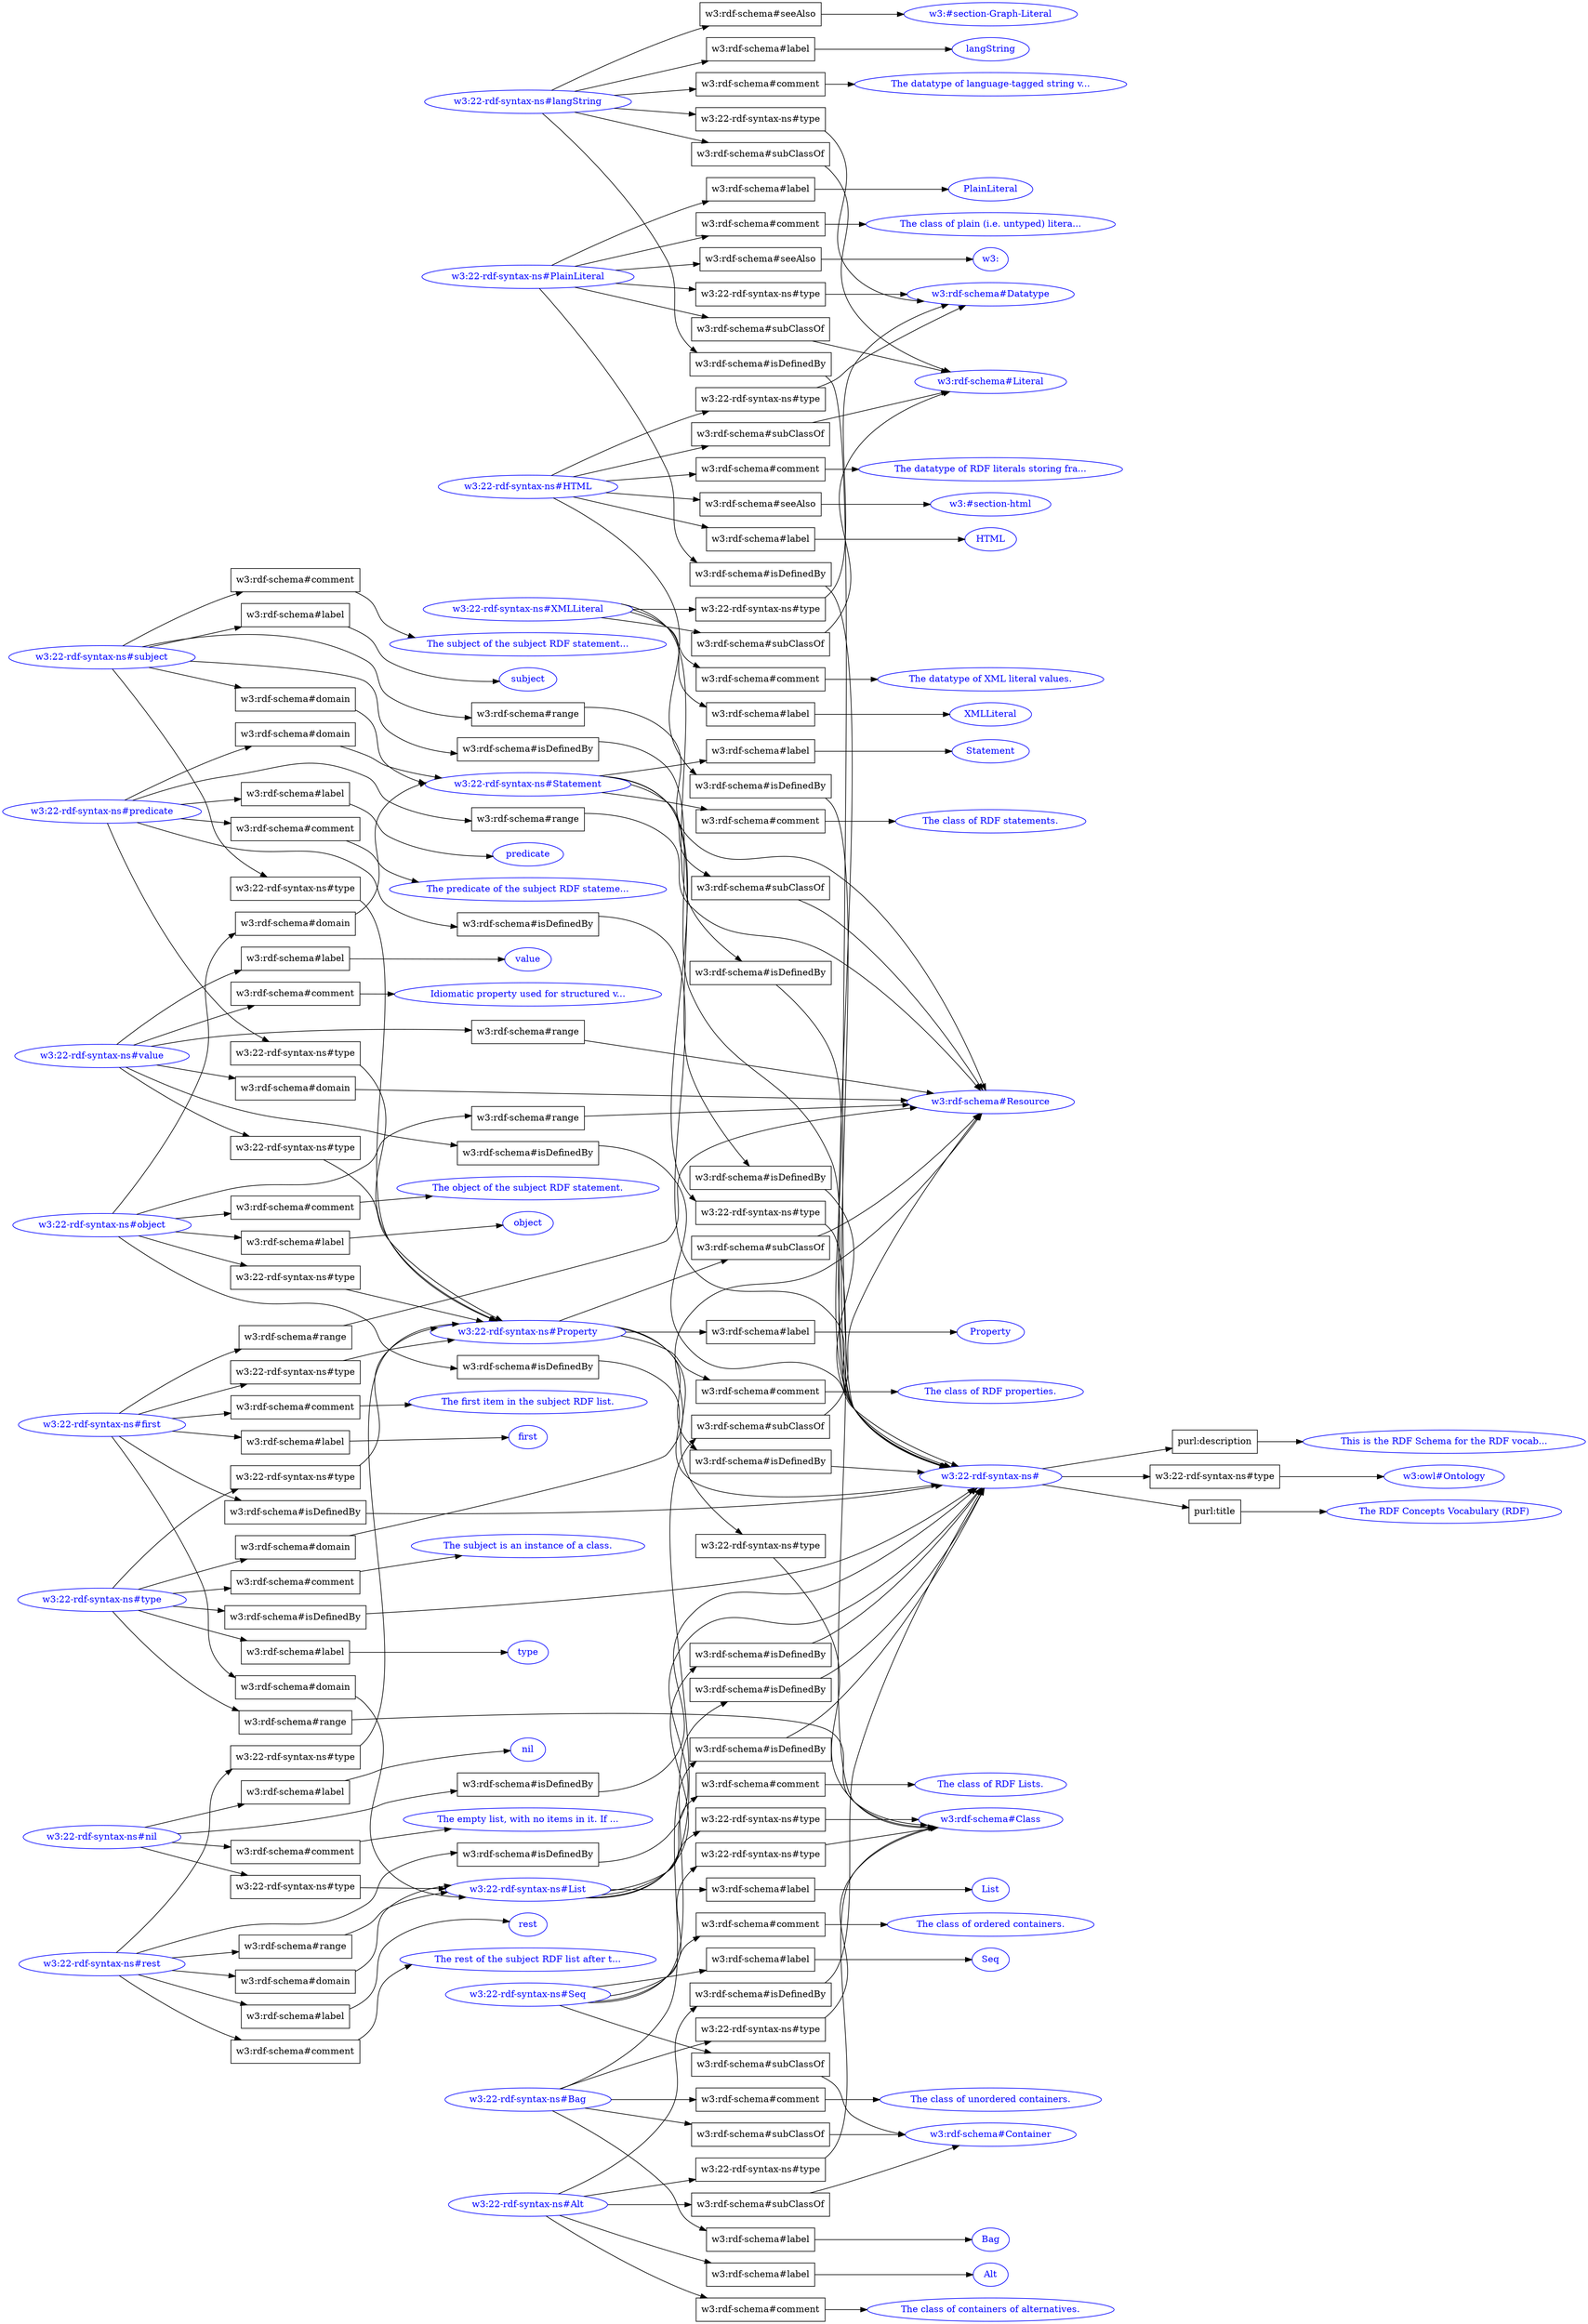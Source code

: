 // test_a3
digraph {
	graph [rankdir=LR]
	"ee19f518-6d9b-11e9-85a1-20689dd700af" [label="w3:rdf-schema#Class" color=blue fontcolor=blue]
	"ee1a96c6-6d9b-11e9-85a1-20689dd700af" [label="w3:" color=blue fontcolor=blue]
	"ee1e05fe-6d9b-11e9-85a1-20689dd700af" [label="The class of RDF statements." color=blue fontcolor=blue]
	"ee1a5788-6d9b-11e9-85a1-20689dd700af" [label="w3:22-rdf-syntax-ns#first" color=blue fontcolor=blue]
	"ee1acd4e-6d9b-11e9-85a1-20689dd700af" [label="The datatype of language-tagged string v..." color=blue fontcolor=blue]
	"ee1a1066-6d9b-11e9-85a1-20689dd700af" [label="w3:rdf-schema#Datatype" color=blue fontcolor=blue]
	"ee1a0152-6d9b-11e9-85a1-20689dd700af" [label="The class of containers of alternatives." color=blue fontcolor=blue]
	"ee1a194e-6d9b-11e9-85a1-20689dd700af" [label=Property color=blue fontcolor=blue]
	"ee1a45d6-6d9b-11e9-85a1-20689dd700af" [label="w3:22-rdf-syntax-ns#HTML" color=blue fontcolor=blue]
	"ee1a9f72-6d9b-11e9-85a1-20689dd700af" [label="w3:rdf-schema#Container" color=blue fontcolor=blue]
	"ee1a7f10-6d9b-11e9-85a1-20689dd700af" [label=List color=blue fontcolor=blue]
	"ee1ae414-6d9b-11e9-85a1-20689dd700af" [label="The empty list, with no items in it. If ..." color=blue fontcolor=blue]
	"ee1a8712-6d9b-11e9-85a1-20689dd700af" [label="w3:22-rdf-syntax-ns#PlainLiteral" color=blue fontcolor=blue]
	"ee19f752-6d9b-11e9-85a1-20689dd700af" [label="w3:22-rdf-syntax-ns#type" color=blue fontcolor=blue]
	"ee1a28bc-6d9b-11e9-85a1-20689dd700af" [label="w3:owl#Ontology" color=blue fontcolor=blue]
	"ee1ab4c6-6d9b-11e9-85a1-20689dd700af" [label=HTML color=blue fontcolor=blue]
	"ee1abade-6d9b-11e9-85a1-20689dd700af" [label="This is the RDF Schema for the RDF vocab..." color=blue fontcolor=blue]
	"ee1a8a96-6d9b-11e9-85a1-20689dd700af" [label=Alt color=blue fontcolor=blue]
	"ee1ac4de-6d9b-11e9-85a1-20689dd700af" [label=nil color=blue fontcolor=blue]
	"ee1a87c6-6d9b-11e9-85a1-20689dd700af" [label=PlainLiteral color=blue fontcolor=blue]
	"ee1a1336-6d9b-11e9-85a1-20689dd700af" [label=Bag color=blue fontcolor=blue]
	"ee1a5bc0-6d9b-11e9-85a1-20689dd700af" [label="The predicate of the subject RDF stateme..." color=blue fontcolor=blue]
	"ee1a6174-6d9b-11e9-85a1-20689dd700af" [label="The RDF Concepts Vocabulary (RDF)" color=blue fontcolor=blue]
	"ee1a5e90-6d9b-11e9-85a1-20689dd700af" [label=Statement color=blue fontcolor=blue]
	"ee1a335c-6d9b-11e9-85a1-20689dd700af" [label="w3:22-rdf-syntax-ns#List" color=blue fontcolor=blue]
	"ee1a55bc-6d9b-11e9-85a1-20689dd700af" [label="w3:rdf-schema#Literal" color=blue fontcolor=blue]
	"ee1a074c-6d9b-11e9-85a1-20689dd700af" [label="w3:rdf-schema#Resource" color=blue fontcolor=blue]
	"ee1ada82-6d9b-11e9-85a1-20689dd700af" [label="The subject of the subject RDF statement..." color=blue fontcolor=blue]
	"ee1a04c2-6d9b-11e9-85a1-20689dd700af" [label=type color=blue fontcolor=blue]
	"ee1a15a2-6d9b-11e9-85a1-20689dd700af" [label=Seq color=blue fontcolor=blue]
	"ee19fd06-6d9b-11e9-85a1-20689dd700af" [label="w3:22-rdf-syntax-ns#Statement" color=blue fontcolor=blue]
	"ee1a49aa-6d9b-11e9-85a1-20689dd700af" [label="w3:#section-Graph-Literal" color=blue fontcolor=blue]
	"ee19fac2-6d9b-11e9-85a1-20689dd700af" [label="w3:22-rdf-syntax-ns#" color=blue fontcolor=blue]
	"ee1a1282-6d9b-11e9-85a1-20689dd700af" [label="w3:22-rdf-syntax-ns#Bag" color=blue fontcolor=blue]
	"ee1a40fe-6d9b-11e9-85a1-20689dd700af" [label="The class of unordered containers." color=blue fontcolor=blue]
	"ee1a22f4-6d9b-11e9-85a1-20689dd700af" [label=langString color=blue fontcolor=blue]
	"ee1ad460-6d9b-11e9-85a1-20689dd700af" [label=rest color=blue fontcolor=blue]
	"ee1ad71c-6d9b-11e9-85a1-20689dd700af" [label=predicate color=blue fontcolor=blue]
	"ee19f41e-6d9b-11e9-85a1-20689dd700af" [label="w3:22-rdf-syntax-ns#Alt" color=blue fontcolor=blue]
	"ee1a1b6a-6d9b-11e9-85a1-20689dd700af" [label="w3:22-rdf-syntax-ns#rest" color=blue fontcolor=blue]
	"ee1a1c32-6d9b-11e9-85a1-20689dd700af" [label="The rest of the subject RDF list after t..." color=blue fontcolor=blue]
	"ee1df23a-6d9b-11e9-85a1-20689dd700af" [label="The class of RDF properties." color=blue fontcolor=blue]
	"ee1a14ee-6d9b-11e9-85a1-20689dd700af" [label="w3:22-rdf-syntax-ns#Seq" color=blue fontcolor=blue]
	"ee1aa56c-6d9b-11e9-85a1-20689dd700af" [label="The subject is an instance of a class." color=blue fontcolor=blue]
	"ee1a7c4a-6d9b-11e9-85a1-20689dd700af" [label="Idiomatic property used for structured v..." color=blue fontcolor=blue]
	"ee1e389e-6d9b-11e9-85a1-20689dd700af" [label=value color=blue fontcolor=blue]
	"ee1a6778-6d9b-11e9-85a1-20689dd700af" [label="The class of RDF Lists." color=blue fontcolor=blue]
	"ee1a0904-6d9b-11e9-85a1-20689dd700af" [label="w3:22-rdf-syntax-ns#object" color=blue fontcolor=blue]
	"ee1a2d94-6d9b-11e9-85a1-20689dd700af" [label="w3:22-rdf-syntax-ns#subject" color=blue fontcolor=blue]
	"ee1a7b96-6d9b-11e9-85a1-20689dd700af" [label="w3:22-rdf-syntax-ns#value" color=blue fontcolor=blue]
	"ee1e343e-6d9b-11e9-85a1-20689dd700af" [label="The object of the subject RDF statement." color=blue fontcolor=blue]
	"ee1a068e-6d9b-11e9-85a1-20689dd700af" [label="w3:22-rdf-syntax-ns#predicate" color=blue fontcolor=blue]
	"ee19efd2-6d9b-11e9-85a1-20689dd700af" [label="w3:22-rdf-syntax-ns#XMLLiteral" color=blue fontcolor=blue]
	"ee1afae4-6d9b-11e9-85a1-20689dd700af" [label=subject color=blue fontcolor=blue]
	"ee1e2fca-6d9b-11e9-85a1-20689dd700af" [label="w3:#section-html" color=blue fontcolor=blue]
	"ee19f81a-6d9b-11e9-85a1-20689dd700af" [label="w3:22-rdf-syntax-ns#Property" color=blue fontcolor=blue]
	"ee1ae720-6d9b-11e9-85a1-20689dd700af" [label="The class of plain (i.e. untyped) litera..." color=blue fontcolor=blue]
	"ee1a2236-6d9b-11e9-85a1-20689dd700af" [label="w3:22-rdf-syntax-ns#langString" color=blue fontcolor=blue]
	"ee1aed56-6d9b-11e9-85a1-20689dd700af" [label=first color=blue fontcolor=blue]
	"ee19f194-6d9b-11e9-85a1-20689dd700af" [label="The datatype of XML literal values." color=blue fontcolor=blue]
	"ee1a7682-6d9b-11e9-85a1-20689dd700af" [label=XMLLiteral color=blue fontcolor=blue]
	"ee1a1f70-6d9b-11e9-85a1-20689dd700af" [label=object color=blue fontcolor=blue]
	"ee1a9996-6d9b-11e9-85a1-20689dd700af" [label="The class of ordered containers." color=blue fontcolor=blue]
	"ee1e1b7a-6d9b-11e9-85a1-20689dd700af" [label="The datatype of RDF literals storing fra..." color=blue fontcolor=blue]
	"ee19f9f0-6d9b-11e9-85a1-20689dd700af" [label="w3:22-rdf-syntax-ns#nil" color=blue fontcolor=blue]
	"ee1a6d68-6d9b-11e9-85a1-20689dd700af" [label="The first item in the subject RDF list." color=blue fontcolor=blue]
	"ee1a2f42-6d9b-11e9-85a1-20689dd700af" [label="w3:rdf-schema#domain" shape=box]
	"ee1a2d94-6d9b-11e9-85a1-20689dd700af" -> "ee1a2f42-6d9b-11e9-85a1-20689dd700af"
	"ee1a2f42-6d9b-11e9-85a1-20689dd700af" -> "ee19fd06-6d9b-11e9-85a1-20689dd700af"
	"ee1af42c-6d9b-11e9-85a1-20689dd700af" [label="w3:rdf-schema#domain" shape=box]
	"ee1a1b6a-6d9b-11e9-85a1-20689dd700af" -> "ee1af42c-6d9b-11e9-85a1-20689dd700af"
	"ee1af42c-6d9b-11e9-85a1-20689dd700af" -> "ee1a335c-6d9b-11e9-85a1-20689dd700af"
	"ee1a0210-6d9b-11e9-85a1-20689dd700af" [label="w3:rdf-schema#comment" shape=box]
	"ee19f41e-6d9b-11e9-85a1-20689dd700af" -> "ee1a0210-6d9b-11e9-85a1-20689dd700af"
	"ee1a0210-6d9b-11e9-85a1-20689dd700af" -> "ee1a0152-6d9b-11e9-85a1-20689dd700af"
	"ee1a508a-6d9b-11e9-85a1-20689dd700af" [label="w3:rdf-schema#isDefinedBy" shape=box]
	"ee1a068e-6d9b-11e9-85a1-20689dd700af" -> "ee1a508a-6d9b-11e9-85a1-20689dd700af"
	"ee1a508a-6d9b-11e9-85a1-20689dd700af" -> "ee19fac2-6d9b-11e9-85a1-20689dd700af"
	"ee1a1ce6-6d9b-11e9-85a1-20689dd700af" [label="w3:rdf-schema#comment" shape=box]
	"ee1a1b6a-6d9b-11e9-85a1-20689dd700af" -> "ee1a1ce6-6d9b-11e9-85a1-20689dd700af"
	"ee1a1ce6-6d9b-11e9-85a1-20689dd700af" -> "ee1a1c32-6d9b-11e9-85a1-20689dd700af"
	"ee1e179c-6d9b-11e9-85a1-20689dd700af" [label="w3:rdf-schema#subClassOf" shape=box]
	"ee1a8712-6d9b-11e9-85a1-20689dd700af" -> "ee1e179c-6d9b-11e9-85a1-20689dd700af"
	"ee1e179c-6d9b-11e9-85a1-20689dd700af" -> "ee1a55bc-6d9b-11e9-85a1-20689dd700af"
	"ee1ac24a-6d9b-11e9-85a1-20689dd700af" [label="w3:rdf-schema#range" shape=box]
	"ee1a7b96-6d9b-11e9-85a1-20689dd700af" -> "ee1ac24a-6d9b-11e9-85a1-20689dd700af"
	"ee1ac24a-6d9b-11e9-85a1-20689dd700af" -> "ee1a074c-6d9b-11e9-85a1-20689dd700af"
	"ee1dee70-6d9b-11e9-85a1-20689dd700af" [label="w3:rdf-schema#subClassOf" shape=box]
	"ee19fd06-6d9b-11e9-85a1-20689dd700af" -> "ee1dee70-6d9b-11e9-85a1-20689dd700af"
	"ee1dee70-6d9b-11e9-85a1-20689dd700af" -> "ee1a074c-6d9b-11e9-85a1-20689dd700af"
	"ee1ae7d4-6d9b-11e9-85a1-20689dd700af" [label="w3:rdf-schema#comment" shape=box]
	"ee1a8712-6d9b-11e9-85a1-20689dd700af" -> "ee1ae7d4-6d9b-11e9-85a1-20689dd700af"
	"ee1ae7d4-6d9b-11e9-85a1-20689dd700af" -> "ee1ae720-6d9b-11e9-85a1-20689dd700af"
	"ee1a7132-6d9b-11e9-85a1-20689dd700af" [label="w3:rdf-schema#isDefinedBy" shape=box]
	"ee1a2236-6d9b-11e9-85a1-20689dd700af" -> "ee1a7132-6d9b-11e9-85a1-20689dd700af"
	"ee1a7132-6d9b-11e9-85a1-20689dd700af" -> "ee19fac2-6d9b-11e9-85a1-20689dd700af"
	"ee1df398-6d9b-11e9-85a1-20689dd700af" [label="w3:rdf-schema#comment" shape=box]
	"ee19f81a-6d9b-11e9-85a1-20689dd700af" -> "ee1df398-6d9b-11e9-85a1-20689dd700af"
	"ee1df398-6d9b-11e9-85a1-20689dd700af" -> "ee1df23a-6d9b-11e9-85a1-20689dd700af"
	"ee1a41b2-6d9b-11e9-85a1-20689dd700af" [label="w3:rdf-schema#comment" shape=box]
	"ee1a1282-6d9b-11e9-85a1-20689dd700af" -> "ee1a41b2-6d9b-11e9-85a1-20689dd700af"
	"ee1a41b2-6d9b-11e9-85a1-20689dd700af" -> "ee1a40fe-6d9b-11e9-85a1-20689dd700af"
	"ee1abbec-6d9b-11e9-85a1-20689dd700af" [label="purl:description" shape=box]
	"ee19fac2-6d9b-11e9-85a1-20689dd700af" -> "ee1abbec-6d9b-11e9-85a1-20689dd700af"
	"ee1abbec-6d9b-11e9-85a1-20689dd700af" -> "ee1abade-6d9b-11e9-85a1-20689dd700af"
	"ee1a44c8-6d9b-11e9-85a1-20689dd700af" [label="w3:rdf-schema#isDefinedBy" shape=box]
	"ee1a1b6a-6d9b-11e9-85a1-20689dd700af" -> "ee1a44c8-6d9b-11e9-85a1-20689dd700af"
	"ee1a44c8-6d9b-11e9-85a1-20689dd700af" -> "ee19fac2-6d9b-11e9-85a1-20689dd700af"
	"ee1e0cf2-6d9b-11e9-85a1-20689dd700af" [label="w3:rdf-schema#isDefinedBy" shape=box]
	"ee1a8712-6d9b-11e9-85a1-20689dd700af" -> "ee1e0cf2-6d9b-11e9-85a1-20689dd700af"
	"ee1e0cf2-6d9b-11e9-85a1-20689dd700af" -> "ee19fac2-6d9b-11e9-85a1-20689dd700af"
	"ee1af10c-6d9b-11e9-85a1-20689dd700af" [label="w3:rdf-schema#range" shape=box]
	"ee1a1b6a-6d9b-11e9-85a1-20689dd700af" -> "ee1af10c-6d9b-11e9-85a1-20689dd700af"
	"ee1af10c-6d9b-11e9-85a1-20689dd700af" -> "ee1a335c-6d9b-11e9-85a1-20689dd700af"
	"ee1ae504-6d9b-11e9-85a1-20689dd700af" [label="w3:rdf-schema#comment" shape=box]
	"ee19f9f0-6d9b-11e9-85a1-20689dd700af" -> "ee1ae504-6d9b-11e9-85a1-20689dd700af"
	"ee1ae504-6d9b-11e9-85a1-20689dd700af" -> "ee1ae414-6d9b-11e9-85a1-20689dd700af"
	"ee1ae1a8-6d9b-11e9-85a1-20689dd700af" [label="w3:rdf-schema#subClassOf" shape=box]
	"ee1a1282-6d9b-11e9-85a1-20689dd700af" -> "ee1ae1a8-6d9b-11e9-85a1-20689dd700af"
	"ee1ae1a8-6d9b-11e9-85a1-20689dd700af" -> "ee1a9f72-6d9b-11e9-85a1-20689dd700af"
	"ee1a567a-6d9b-11e9-85a1-20689dd700af" [label="w3:rdf-schema#subClassOf" shape=box]
	"ee1a45d6-6d9b-11e9-85a1-20689dd700af" -> "ee1a567a-6d9b-11e9-85a1-20689dd700af"
	"ee1a567a-6d9b-11e9-85a1-20689dd700af" -> "ee1a55bc-6d9b-11e9-85a1-20689dd700af"
	"ee1ab8cc-6d9b-11e9-85a1-20689dd700af" [label="w3:rdf-schema#range" shape=box]
	"ee1a2d94-6d9b-11e9-85a1-20689dd700af" -> "ee1ab8cc-6d9b-11e9-85a1-20689dd700af"
	"ee1ab8cc-6d9b-11e9-85a1-20689dd700af" -> "ee1a074c-6d9b-11e9-85a1-20689dd700af"
	"ee1a478e-6d9b-11e9-85a1-20689dd700af" [label="w3:rdf-schema#isDefinedBy" shape=box]
	"ee1a45d6-6d9b-11e9-85a1-20689dd700af" -> "ee1a478e-6d9b-11e9-85a1-20689dd700af"
	"ee1a478e-6d9b-11e9-85a1-20689dd700af" -> "ee19fac2-6d9b-11e9-85a1-20689dd700af"
	"ee1a5c74-6d9b-11e9-85a1-20689dd700af" [label="w3:rdf-schema#comment" shape=box]
	"ee1a068e-6d9b-11e9-85a1-20689dd700af" -> "ee1a5c74-6d9b-11e9-85a1-20689dd700af"
	"ee1a5c74-6d9b-11e9-85a1-20689dd700af" -> "ee1a5bc0-6d9b-11e9-85a1-20689dd700af"
	"ee1aeacc-6d9b-11e9-85a1-20689dd700af" [label="w3:rdf-schema#isDefinedBy" shape=box]
	"ee1a0904-6d9b-11e9-85a1-20689dd700af" -> "ee1aeacc-6d9b-11e9-85a1-20689dd700af"
	"ee1aeacc-6d9b-11e9-85a1-20689dd700af" -> "ee19fac2-6d9b-11e9-85a1-20689dd700af"
	"ee1a6548-6d9b-11e9-85a1-20689dd700af" [label="w3:rdf-schema#isDefinedBy" shape=box]
	"ee1a14ee-6d9b-11e9-85a1-20689dd700af" -> "ee1a6548-6d9b-11e9-85a1-20689dd700af"
	"ee1a6548-6d9b-11e9-85a1-20689dd700af" -> "ee19fac2-6d9b-11e9-85a1-20689dd700af"
	"ee1a682c-6d9b-11e9-85a1-20689dd700af" [label="w3:rdf-schema#comment" shape=box]
	"ee1a335c-6d9b-11e9-85a1-20689dd700af" -> "ee1a682c-6d9b-11e9-85a1-20689dd700af"
	"ee1a682c-6d9b-11e9-85a1-20689dd700af" -> "ee1a6778-6d9b-11e9-85a1-20689dd700af"
	"ee1aa936-6d9b-11e9-85a1-20689dd700af" [label="w3:rdf-schema#subClassOf" shape=box]
	"ee19efd2-6d9b-11e9-85a1-20689dd700af" -> "ee1aa936-6d9b-11e9-85a1-20689dd700af"
	"ee1aa936-6d9b-11e9-85a1-20689dd700af" -> "ee1a55bc-6d9b-11e9-85a1-20689dd700af"
	"ee1a4d74-6d9b-11e9-85a1-20689dd700af" [label="w3:rdf-schema#domain" shape=box]
	"ee19f752-6d9b-11e9-85a1-20689dd700af" -> "ee1a4d74-6d9b-11e9-85a1-20689dd700af"
	"ee1a4d74-6d9b-11e9-85a1-20689dd700af" -> "ee1a074c-6d9b-11e9-85a1-20689dd700af"
	"ee1a7a7e-6d9b-11e9-85a1-20689dd700af" [label="w3:rdf-schema#subClassOf" shape=box]
	"ee1a2236-6d9b-11e9-85a1-20689dd700af" -> "ee1a7a7e-6d9b-11e9-85a1-20689dd700af"
	"ee1a7a7e-6d9b-11e9-85a1-20689dd700af" -> "ee1a55bc-6d9b-11e9-85a1-20689dd700af"
	"ee1df8d4-6d9b-11e9-85a1-20689dd700af" [label="w3:22-rdf-syntax-ns#type" shape=box]
	"ee19f81a-6d9b-11e9-85a1-20689dd700af" -> "ee1df8d4-6d9b-11e9-85a1-20689dd700af"
	"ee1df8d4-6d9b-11e9-85a1-20689dd700af" -> "ee19f518-6d9b-11e9-85a1-20689dd700af"
	"ee1a6e1c-6d9b-11e9-85a1-20689dd700af" [label="w3:rdf-schema#comment" shape=box]
	"ee1a5788-6d9b-11e9-85a1-20689dd700af" -> "ee1a6e1c-6d9b-11e9-85a1-20689dd700af"
	"ee1a6e1c-6d9b-11e9-85a1-20689dd700af" -> "ee1a6d68-6d9b-11e9-85a1-20689dd700af"
	"ee1e11de-6d9b-11e9-85a1-20689dd700af" [label="w3:22-rdf-syntax-ns#type" shape=box]
	"ee1a8712-6d9b-11e9-85a1-20689dd700af" -> "ee1e11de-6d9b-11e9-85a1-20689dd700af"
	"ee1e11de-6d9b-11e9-85a1-20689dd700af" -> "ee1a1066-6d9b-11e9-85a1-20689dd700af"
	"ee1a53aa-6d9b-11e9-85a1-20689dd700af" [label="w3:rdf-schema#isDefinedBy" shape=box]
	"ee1a1282-6d9b-11e9-85a1-20689dd700af" -> "ee1a53aa-6d9b-11e9-85a1-20689dd700af"
	"ee1a53aa-6d9b-11e9-85a1-20689dd700af" -> "ee19fac2-6d9b-11e9-85a1-20689dd700af"
	"ee1a13e0-6d9b-11e9-85a1-20689dd700af" [label="w3:rdf-schema#label" shape=box]
	"ee1a1282-6d9b-11e9-85a1-20689dd700af" -> "ee1a13e0-6d9b-11e9-85a1-20689dd700af"
	"ee1a13e0-6d9b-11e9-85a1-20689dd700af" -> "ee1a1336-6d9b-11e9-85a1-20689dd700af"
	"ee1dfdc0-6d9b-11e9-85a1-20689dd700af" [label="w3:22-rdf-syntax-ns#type" shape=box]
	"ee1a1282-6d9b-11e9-85a1-20689dd700af" -> "ee1dfdc0-6d9b-11e9-85a1-20689dd700af"
	"ee1dfdc0-6d9b-11e9-85a1-20689dd700af" -> "ee19f518-6d9b-11e9-85a1-20689dd700af"
	"ee1e1cec-6d9b-11e9-85a1-20689dd700af" [label="w3:rdf-schema#comment" shape=box]
	"ee1a45d6-6d9b-11e9-85a1-20689dd700af" -> "ee1e1cec-6d9b-11e9-85a1-20689dd700af"
	"ee1e1cec-6d9b-11e9-85a1-20689dd700af" -> "ee1e1b7a-6d9b-11e9-85a1-20689dd700af"
	"ee1a887a-6d9b-11e9-85a1-20689dd700af" [label="w3:rdf-schema#label" shape=box]
	"ee1a8712-6d9b-11e9-85a1-20689dd700af" -> "ee1a887a-6d9b-11e9-85a1-20689dd700af"
	"ee1a887a-6d9b-11e9-85a1-20689dd700af" -> "ee1a87c6-6d9b-11e9-85a1-20689dd700af"
	"ee1aac4c-6d9b-11e9-85a1-20689dd700af" [label="w3:22-rdf-syntax-ns#type" shape=box]
	"ee1a45d6-6d9b-11e9-85a1-20689dd700af" -> "ee1aac4c-6d9b-11e9-85a1-20689dd700af"
	"ee1aac4c-6d9b-11e9-85a1-20689dd700af" -> "ee1a1066-6d9b-11e9-85a1-20689dd700af"
	"ee1a07f6-6d9b-11e9-85a1-20689dd700af" [label="w3:rdf-schema#range" shape=box]
	"ee1a068e-6d9b-11e9-85a1-20689dd700af" -> "ee1a07f6-6d9b-11e9-85a1-20689dd700af"
	"ee1a07f6-6d9b-11e9-85a1-20689dd700af" -> "ee1a074c-6d9b-11e9-85a1-20689dd700af"
	"ee1a9784-6d9b-11e9-85a1-20689dd700af" [label="w3:rdf-schema#seeAlso" shape=box]
	"ee1a8712-6d9b-11e9-85a1-20689dd700af" -> "ee1a9784-6d9b-11e9-85a1-20689dd700af"
	"ee1a9784-6d9b-11e9-85a1-20689dd700af" -> "ee1a96c6-6d9b-11e9-85a1-20689dd700af"
	"ee1e02ca-6d9b-11e9-85a1-20689dd700af" [label="w3:rdf-schema#isDefinedBy" shape=box]
	"ee19f41e-6d9b-11e9-85a1-20689dd700af" -> "ee1e02ca-6d9b-11e9-85a1-20689dd700af"
	"ee1e02ca-6d9b-11e9-85a1-20689dd700af" -> "ee19fac2-6d9b-11e9-85a1-20689dd700af"
	"ee1abf3e-6d9b-11e9-85a1-20689dd700af" [label="w3:rdf-schema#isDefinedBy" shape=box]
	"ee1a7b96-6d9b-11e9-85a1-20689dd700af" -> "ee1abf3e-6d9b-11e9-85a1-20689dd700af"
	"ee1abf3e-6d9b-11e9-85a1-20689dd700af" -> "ee19fac2-6d9b-11e9-85a1-20689dd700af"
	"ee1e39b6-6d9b-11e9-85a1-20689dd700af" [label="w3:rdf-schema#label" shape=box]
	"ee1a7b96-6d9b-11e9-85a1-20689dd700af" -> "ee1e39b6-6d9b-11e9-85a1-20689dd700af"
	"ee1e39b6-6d9b-11e9-85a1-20689dd700af" -> "ee1e389e-6d9b-11e9-85a1-20689dd700af"
	"ee1a9a40-6d9b-11e9-85a1-20689dd700af" [label="w3:rdf-schema#comment" shape=box]
	"ee1a14ee-6d9b-11e9-85a1-20689dd700af" -> "ee1a9a40-6d9b-11e9-85a1-20689dd700af"
	"ee1a9a40-6d9b-11e9-85a1-20689dd700af" -> "ee1a9996-6d9b-11e9-85a1-20689dd700af"
	"ee1a5990-6d9b-11e9-85a1-20689dd700af" [label="w3:rdf-schema#range" shape=box]
	"ee1a5788-6d9b-11e9-85a1-20689dd700af" -> "ee1a5990-6d9b-11e9-85a1-20689dd700af"
	"ee1a5990-6d9b-11e9-85a1-20689dd700af" -> "ee1a074c-6d9b-11e9-85a1-20689dd700af"
	"ee1e278c-6d9b-11e9-85a1-20689dd700af" [label="w3:22-rdf-syntax-ns#type" shape=box]
	"ee19f9f0-6d9b-11e9-85a1-20689dd700af" -> "ee1e278c-6d9b-11e9-85a1-20689dd700af"
	"ee1e278c-6d9b-11e9-85a1-20689dd700af" -> "ee1a335c-6d9b-11e9-85a1-20689dd700af"
	"ee1e22c8-6d9b-11e9-85a1-20689dd700af" [label="w3:22-rdf-syntax-ns#type" shape=box]
	"ee1a5788-6d9b-11e9-85a1-20689dd700af" -> "ee1e22c8-6d9b-11e9-85a1-20689dd700af"
	"ee1e22c8-6d9b-11e9-85a1-20689dd700af" -> "ee19f81a-6d9b-11e9-85a1-20689dd700af"
	"ee1a85fa-6d9b-11e9-85a1-20689dd700af" [label="w3:rdf-schema#isDefinedBy" shape=box]
	"ee1a2d94-6d9b-11e9-85a1-20689dd700af" -> "ee1a85fa-6d9b-11e9-85a1-20689dd700af"
	"ee1a85fa-6d9b-11e9-85a1-20689dd700af" -> "ee19fac2-6d9b-11e9-85a1-20689dd700af"
	"ee1ad122-6d9b-11e9-85a1-20689dd700af" [label="w3:22-rdf-syntax-ns#type" shape=box]
	"ee1a068e-6d9b-11e9-85a1-20689dd700af" -> "ee1ad122-6d9b-11e9-85a1-20689dd700af"
	"ee1ad122-6d9b-11e9-85a1-20689dd700af" -> "ee19f81a-6d9b-11e9-85a1-20689dd700af"
	"ee1a7cfe-6d9b-11e9-85a1-20689dd700af" [label="w3:rdf-schema#comment" shape=box]
	"ee1a7b96-6d9b-11e9-85a1-20689dd700af" -> "ee1a7cfe-6d9b-11e9-85a1-20689dd700af"
	"ee1a7cfe-6d9b-11e9-85a1-20689dd700af" -> "ee1a7c4a-6d9b-11e9-85a1-20689dd700af"
	"ee1a3af0-6d9b-11e9-85a1-20689dd700af" [label="w3:rdf-schema#subClassOf" shape=box]
	"ee1a335c-6d9b-11e9-85a1-20689dd700af" -> "ee1a3af0-6d9b-11e9-85a1-20689dd700af"
	"ee1a3af0-6d9b-11e9-85a1-20689dd700af" -> "ee1a074c-6d9b-11e9-85a1-20689dd700af"
	"ee1a0ac6-6d9b-11e9-85a1-20689dd700af" [label="w3:rdf-schema#domain" shape=box]
	"ee1a0904-6d9b-11e9-85a1-20689dd700af" -> "ee1a0ac6-6d9b-11e9-85a1-20689dd700af"
	"ee1a0ac6-6d9b-11e9-85a1-20689dd700af" -> "ee19fd06-6d9b-11e9-85a1-20689dd700af"
	"ee19fb6c-6d9b-11e9-85a1-20689dd700af" [label="w3:rdf-schema#isDefinedBy" shape=box]
	"ee19f9f0-6d9b-11e9-85a1-20689dd700af" -> "ee19fb6c-6d9b-11e9-85a1-20689dd700af"
	"ee19fb6c-6d9b-11e9-85a1-20689dd700af" -> "ee19fac2-6d9b-11e9-85a1-20689dd700af"
	"ee1a7466-6d9b-11e9-85a1-20689dd700af" [label="w3:rdf-schema#subClassOf" shape=box]
	"ee19f81a-6d9b-11e9-85a1-20689dd700af" -> "ee1a7466-6d9b-11e9-85a1-20689dd700af"
	"ee1a7466-6d9b-11e9-85a1-20689dd700af" -> "ee1a074c-6d9b-11e9-85a1-20689dd700af"
	"ee19f5f4-6d9b-11e9-85a1-20689dd700af" [label="w3:22-rdf-syntax-ns#type" shape=box]
	"ee19f41e-6d9b-11e9-85a1-20689dd700af" -> "ee19f5f4-6d9b-11e9-85a1-20689dd700af"
	"ee19f5f4-6d9b-11e9-85a1-20689dd700af" -> "ee19f518-6d9b-11e9-85a1-20689dd700af"
	"ee1ade9c-6d9b-11e9-85a1-20689dd700af" [label="w3:22-rdf-syntax-ns#type" shape=box]
	"ee1a1b6a-6d9b-11e9-85a1-20689dd700af" -> "ee1ade9c-6d9b-11e9-85a1-20689dd700af"
	"ee1ade9c-6d9b-11e9-85a1-20689dd700af" -> "ee19f81a-6d9b-11e9-85a1-20689dd700af"
	"ee1e30f6-6d9b-11e9-85a1-20689dd700af" [label="w3:rdf-schema#seeAlso" shape=box]
	"ee1a45d6-6d9b-11e9-85a1-20689dd700af" -> "ee1e30f6-6d9b-11e9-85a1-20689dd700af"
	"ee1e30f6-6d9b-11e9-85a1-20689dd700af" -> "ee1e2fca-6d9b-11e9-85a1-20689dd700af"
	"ee1a0e54-6d9b-11e9-85a1-20689dd700af" [label="w3:rdf-schema#isDefinedBy" shape=box]
	"ee19f81a-6d9b-11e9-85a1-20689dd700af" -> "ee1a0e54-6d9b-11e9-85a1-20689dd700af"
	"ee1a0e54-6d9b-11e9-85a1-20689dd700af" -> "ee19fac2-6d9b-11e9-85a1-20689dd700af"
	"ee1adb36-6d9b-11e9-85a1-20689dd700af" [label="w3:rdf-schema#comment" shape=box]
	"ee1a2d94-6d9b-11e9-85a1-20689dd700af" -> "ee1adb36-6d9b-11e9-85a1-20689dd700af"
	"ee1adb36-6d9b-11e9-85a1-20689dd700af" -> "ee1ada82-6d9b-11e9-85a1-20689dd700af"
	"ee1a9194-6d9b-11e9-85a1-20689dd700af" [label="w3:rdf-schema#range" shape=box]
	"ee19f752-6d9b-11e9-85a1-20689dd700af" -> "ee1a9194-6d9b-11e9-85a1-20689dd700af"
	"ee1a9194-6d9b-11e9-85a1-20689dd700af" -> "ee19f518-6d9b-11e9-85a1-20689dd700af"
	"ee1aa026-6d9b-11e9-85a1-20689dd700af" [label="w3:rdf-schema#subClassOf" shape=box]
	"ee1a14ee-6d9b-11e9-85a1-20689dd700af" -> "ee1aa026-6d9b-11e9-85a1-20689dd700af"
	"ee1aa026-6d9b-11e9-85a1-20689dd700af" -> "ee1a9f72-6d9b-11e9-85a1-20689dd700af"
	"ee1a3ee2-6d9b-11e9-85a1-20689dd700af" [label="w3:rdf-schema#range" shape=box]
	"ee1a0904-6d9b-11e9-85a1-20689dd700af" -> "ee1a3ee2-6d9b-11e9-85a1-20689dd700af"
	"ee1a3ee2-6d9b-11e9-85a1-20689dd700af" -> "ee1a074c-6d9b-11e9-85a1-20689dd700af"
	"ee1a94b4-6d9b-11e9-85a1-20689dd700af" [label="w3:rdf-schema#domain" shape=box]
	"ee1a7b96-6d9b-11e9-85a1-20689dd700af" -> "ee1a94b4-6d9b-11e9-85a1-20689dd700af"
	"ee1a94b4-6d9b-11e9-85a1-20689dd700af" -> "ee1a074c-6d9b-11e9-85a1-20689dd700af"
	"ee1ab57a-6d9b-11e9-85a1-20689dd700af" [label="w3:rdf-schema#label" shape=box]
	"ee1a45d6-6d9b-11e9-85a1-20689dd700af" -> "ee1ab57a-6d9b-11e9-85a1-20689dd700af"
	"ee1ab57a-6d9b-11e9-85a1-20689dd700af" -> "ee1ab4c6-6d9b-11e9-85a1-20689dd700af"
	"ee1aafbc-6d9b-11e9-85a1-20689dd700af" [label="w3:rdf-schema#subClassOf" shape=box]
	"ee19f41e-6d9b-11e9-85a1-20689dd700af" -> "ee1aafbc-6d9b-11e9-85a1-20689dd700af"
	"ee1aafbc-6d9b-11e9-85a1-20689dd700af" -> "ee1a9f72-6d9b-11e9-85a1-20689dd700af"
	"ee1a2970-6d9b-11e9-85a1-20689dd700af" [label="w3:22-rdf-syntax-ns#type" shape=box]
	"ee19fac2-6d9b-11e9-85a1-20689dd700af" -> "ee1a2970-6d9b-11e9-85a1-20689dd700af"
	"ee1a2970-6d9b-11e9-85a1-20689dd700af" -> "ee1a28bc-6d9b-11e9-85a1-20689dd700af"
	"ee1a1a02-6d9b-11e9-85a1-20689dd700af" [label="w3:rdf-schema#label" shape=box]
	"ee19f81a-6d9b-11e9-85a1-20689dd700af" -> "ee1a1a02-6d9b-11e9-85a1-20689dd700af"
	"ee1a1a02-6d9b-11e9-85a1-20689dd700af" -> "ee1a194e-6d9b-11e9-85a1-20689dd700af"
	"ee1ab2be-6d9b-11e9-85a1-20689dd700af" [label="w3:22-rdf-syntax-ns#type" shape=box]
	"ee1a14ee-6d9b-11e9-85a1-20689dd700af" -> "ee1ab2be-6d9b-11e9-85a1-20689dd700af"
	"ee1ab2be-6d9b-11e9-85a1-20689dd700af" -> "ee19f518-6d9b-11e9-85a1-20689dd700af"
	"ee1a82d0-6d9b-11e9-85a1-20689dd700af" [label="w3:22-rdf-syntax-ns#type" shape=box]
	"ee1a7b96-6d9b-11e9-85a1-20689dd700af" -> "ee1a82d0-6d9b-11e9-85a1-20689dd700af"
	"ee1a82d0-6d9b-11e9-85a1-20689dd700af" -> "ee19f81a-6d9b-11e9-85a1-20689dd700af"
	"ee1a9d56-6d9b-11e9-85a1-20689dd700af" [label="w3:22-rdf-syntax-ns#type" shape=box]
	"ee1a2d94-6d9b-11e9-85a1-20689dd700af" -> "ee1a9d56-6d9b-11e9-85a1-20689dd700af"
	"ee1a9d56-6d9b-11e9-85a1-20689dd700af" -> "ee19f81a-6d9b-11e9-85a1-20689dd700af"
	"ee1a7fba-6d9b-11e9-85a1-20689dd700af" [label="w3:rdf-schema#label" shape=box]
	"ee1a335c-6d9b-11e9-85a1-20689dd700af" -> "ee1a7fba-6d9b-11e9-85a1-20689dd700af"
	"ee1a7fba-6d9b-11e9-85a1-20689dd700af" -> "ee1a7f10-6d9b-11e9-85a1-20689dd700af"
	"ee1afbb6-6d9b-11e9-85a1-20689dd700af" [label="w3:rdf-schema#label" shape=box]
	"ee1a2d94-6d9b-11e9-85a1-20689dd700af" -> "ee1afbb6-6d9b-11e9-85a1-20689dd700af"
	"ee1afbb6-6d9b-11e9-85a1-20689dd700af" -> "ee1afae4-6d9b-11e9-85a1-20689dd700af"
	"ee1a2394-6d9b-11e9-85a1-20689dd700af" [label="w3:rdf-schema#label" shape=box]
	"ee1a2236-6d9b-11e9-85a1-20689dd700af" -> "ee1a2394-6d9b-11e9-85a1-20689dd700af"
	"ee1a2394-6d9b-11e9-85a1-20689dd700af" -> "ee1a22f4-6d9b-11e9-85a1-20689dd700af"
	"ee1a6228-6d9b-11e9-85a1-20689dd700af" [label="purl:title" shape=box]
	"ee19fac2-6d9b-11e9-85a1-20689dd700af" -> "ee1a6228-6d9b-11e9-85a1-20689dd700af"
	"ee1a6228-6d9b-11e9-85a1-20689dd700af" -> "ee1a6174-6d9b-11e9-85a1-20689dd700af"
	"ee1ad7c6-6d9b-11e9-85a1-20689dd700af" [label="w3:rdf-schema#label" shape=box]
	"ee1a068e-6d9b-11e9-85a1-20689dd700af" -> "ee1ad7c6-6d9b-11e9-85a1-20689dd700af"
	"ee1ad7c6-6d9b-11e9-85a1-20689dd700af" -> "ee1ad71c-6d9b-11e9-85a1-20689dd700af"
	"ee1af756-6d9b-11e9-85a1-20689dd700af" [label="w3:rdf-schema#domain" shape=box]
	"ee1a5788-6d9b-11e9-85a1-20689dd700af" -> "ee1af756-6d9b-11e9-85a1-20689dd700af"
	"ee1af756-6d9b-11e9-85a1-20689dd700af" -> "ee1a335c-6d9b-11e9-85a1-20689dd700af"
	"ee1a5f3a-6d9b-11e9-85a1-20689dd700af" [label="w3:rdf-schema#label" shape=box]
	"ee19fd06-6d9b-11e9-85a1-20689dd700af" -> "ee1a5f3a-6d9b-11e9-85a1-20689dd700af"
	"ee1a5f3a-6d9b-11e9-85a1-20689dd700af" -> "ee1a5e90-6d9b-11e9-85a1-20689dd700af"
	"ee1ad514-6d9b-11e9-85a1-20689dd700af" [label="w3:rdf-schema#label" shape=box]
	"ee1a1b6a-6d9b-11e9-85a1-20689dd700af" -> "ee1ad514-6d9b-11e9-85a1-20689dd700af"
	"ee1ad514-6d9b-11e9-85a1-20689dd700af" -> "ee1ad460-6d9b-11e9-85a1-20689dd700af"
	"ee1a0580-6d9b-11e9-85a1-20689dd700af" [label="w3:rdf-schema#label" shape=box]
	"ee19f752-6d9b-11e9-85a1-20689dd700af" -> "ee1a0580-6d9b-11e9-85a1-20689dd700af"
	"ee1a0580-6d9b-11e9-85a1-20689dd700af" -> "ee1a04c2-6d9b-11e9-85a1-20689dd700af"
	"ee1e2c6e-6d9b-11e9-85a1-20689dd700af" [label="w3:rdf-schema#isDefinedBy" shape=box]
	"ee1a5788-6d9b-11e9-85a1-20689dd700af" -> "ee1e2c6e-6d9b-11e9-85a1-20689dd700af"
	"ee1e2c6e-6d9b-11e9-85a1-20689dd700af" -> "ee19fac2-6d9b-11e9-85a1-20689dd700af"
	"ee1ace0c-6d9b-11e9-85a1-20689dd700af" [label="w3:rdf-schema#comment" shape=box]
	"ee1a2236-6d9b-11e9-85a1-20689dd700af" -> "ee1ace0c-6d9b-11e9-85a1-20689dd700af"
	"ee1ace0c-6d9b-11e9-85a1-20689dd700af" -> "ee1acd4e-6d9b-11e9-85a1-20689dd700af"
	"ee1ac59c-6d9b-11e9-85a1-20689dd700af" [label="w3:rdf-schema#label" shape=box]
	"ee19f9f0-6d9b-11e9-85a1-20689dd700af" -> "ee1ac59c-6d9b-11e9-85a1-20689dd700af"
	"ee1ac59c-6d9b-11e9-85a1-20689dd700af" -> "ee1ac4de-6d9b-11e9-85a1-20689dd700af"
	"ee1a2c90-6d9b-11e9-85a1-20689dd700af" [label="w3:22-rdf-syntax-ns#type" shape=box]
	"ee1a2236-6d9b-11e9-85a1-20689dd700af" -> "ee1a2c90-6d9b-11e9-85a1-20689dd700af"
	"ee1a2c90-6d9b-11e9-85a1-20689dd700af" -> "ee1a1066-6d9b-11e9-85a1-20689dd700af"
	"ee1a3244-6d9b-11e9-85a1-20689dd700af" [label="w3:22-rdf-syntax-ns#type" shape=box]
	"ee1a0904-6d9b-11e9-85a1-20689dd700af" -> "ee1a3244-6d9b-11e9-85a1-20689dd700af"
	"ee1a3244-6d9b-11e9-85a1-20689dd700af" -> "ee19f81a-6d9b-11e9-85a1-20689dd700af"
	"ee1a6b42-6d9b-11e9-85a1-20689dd700af" [label="w3:rdf-schema#isDefinedBy" shape=box]
	"ee19fd06-6d9b-11e9-85a1-20689dd700af" -> "ee1a6b42-6d9b-11e9-85a1-20689dd700af"
	"ee1a6b42-6d9b-11e9-85a1-20689dd700af" -> "ee19fac2-6d9b-11e9-85a1-20689dd700af"
	"ee1a8b4a-6d9b-11e9-85a1-20689dd700af" [label="w3:rdf-schema#label" shape=box]
	"ee19f41e-6d9b-11e9-85a1-20689dd700af" -> "ee1a8b4a-6d9b-11e9-85a1-20689dd700af"
	"ee1a8b4a-6d9b-11e9-85a1-20689dd700af" -> "ee1a8a96-6d9b-11e9-85a1-20689dd700af"
	"ee1aa35a-6d9b-11e9-85a1-20689dd700af" [label="w3:rdf-schema#domain" shape=box]
	"ee1a068e-6d9b-11e9-85a1-20689dd700af" -> "ee1aa35a-6d9b-11e9-85a1-20689dd700af"
	"ee1aa35a-6d9b-11e9-85a1-20689dd700af" -> "ee19fd06-6d9b-11e9-85a1-20689dd700af"
	"ee19f28e-6d9b-11e9-85a1-20689dd700af" [label="w3:rdf-schema#comment" shape=box]
	"ee19efd2-6d9b-11e9-85a1-20689dd700af" -> "ee19f28e-6d9b-11e9-85a1-20689dd700af"
	"ee19f28e-6d9b-11e9-85a1-20689dd700af" -> "ee19f194-6d9b-11e9-85a1-20689dd700af"
	"ee1a351e-6d9b-11e9-85a1-20689dd700af" [label="w3:22-rdf-syntax-ns#type" shape=box]
	"ee1a335c-6d9b-11e9-85a1-20689dd700af" -> "ee1a351e-6d9b-11e9-85a1-20689dd700af"
	"ee1a351e-6d9b-11e9-85a1-20689dd700af" -> "ee19f518-6d9b-11e9-85a1-20689dd700af"
	"ee1a26b4-6d9b-11e9-85a1-20689dd700af" [label="w3:rdf-schema#isDefinedBy" shape=box]
	"ee19f752-6d9b-11e9-85a1-20689dd700af" -> "ee1a26b4-6d9b-11e9-85a1-20689dd700af"
	"ee1a26b4-6d9b-11e9-85a1-20689dd700af" -> "ee19fac2-6d9b-11e9-85a1-20689dd700af"
	"ee1a207e-6d9b-11e9-85a1-20689dd700af" [label="w3:rdf-schema#label" shape=box]
	"ee1a0904-6d9b-11e9-85a1-20689dd700af" -> "ee1a207e-6d9b-11e9-85a1-20689dd700af"
	"ee1a207e-6d9b-11e9-85a1-20689dd700af" -> "ee1a1f70-6d9b-11e9-85a1-20689dd700af"
	"ee1e3560-6d9b-11e9-85a1-20689dd700af" [label="w3:rdf-schema#comment" shape=box]
	"ee1a0904-6d9b-11e9-85a1-20689dd700af" -> "ee1e3560-6d9b-11e9-85a1-20689dd700af"
	"ee1e3560-6d9b-11e9-85a1-20689dd700af" -> "ee1e343e-6d9b-11e9-85a1-20689dd700af"
	"ee1a7736-6d9b-11e9-85a1-20689dd700af" [label="w3:rdf-schema#label" shape=box]
	"ee19efd2-6d9b-11e9-85a1-20689dd700af" -> "ee1a7736-6d9b-11e9-85a1-20689dd700af"
	"ee1a7736-6d9b-11e9-85a1-20689dd700af" -> "ee1a7682-6d9b-11e9-85a1-20689dd700af"
	"ee1a4a68-6d9b-11e9-85a1-20689dd700af" [label="w3:rdf-schema#seeAlso" shape=box]
	"ee1a2236-6d9b-11e9-85a1-20689dd700af" -> "ee1a4a68-6d9b-11e9-85a1-20689dd700af"
	"ee1a4a68-6d9b-11e9-85a1-20689dd700af" -> "ee1a49aa-6d9b-11e9-85a1-20689dd700af"
	"ee1a8e60-6d9b-11e9-85a1-20689dd700af" [label="w3:rdf-schema#isDefinedBy" shape=box]
	"ee1a335c-6d9b-11e9-85a1-20689dd700af" -> "ee1a8e60-6d9b-11e9-85a1-20689dd700af"
	"ee1a8e60-6d9b-11e9-85a1-20689dd700af" -> "ee19fac2-6d9b-11e9-85a1-20689dd700af"
	"ee1e0734-6d9b-11e9-85a1-20689dd700af" [label="w3:rdf-schema#comment" shape=box]
	"ee19fd06-6d9b-11e9-85a1-20689dd700af" -> "ee1e0734-6d9b-11e9-85a1-20689dd700af"
	"ee1e0734-6d9b-11e9-85a1-20689dd700af" -> "ee1e05fe-6d9b-11e9-85a1-20689dd700af"
	"ee1a117e-6d9b-11e9-85a1-20689dd700af" [label="w3:22-rdf-syntax-ns#type" shape=box]
	"ee19efd2-6d9b-11e9-85a1-20689dd700af" -> "ee1a117e-6d9b-11e9-85a1-20689dd700af"
	"ee1a117e-6d9b-11e9-85a1-20689dd700af" -> "ee1a1066-6d9b-11e9-85a1-20689dd700af"
	"ee19f8ce-6d9b-11e9-85a1-20689dd700af" [label="w3:22-rdf-syntax-ns#type" shape=box]
	"ee19f752-6d9b-11e9-85a1-20689dd700af" -> "ee19f8ce-6d9b-11e9-85a1-20689dd700af"
	"ee19f8ce-6d9b-11e9-85a1-20689dd700af" -> "ee19f81a-6d9b-11e9-85a1-20689dd700af"
	"ee1de4fc-6d9b-11e9-85a1-20689dd700af" [label="w3:rdf-schema#isDefinedBy" shape=box]
	"ee19efd2-6d9b-11e9-85a1-20689dd700af" -> "ee1de4fc-6d9b-11e9-85a1-20689dd700af"
	"ee1de4fc-6d9b-11e9-85a1-20689dd700af" -> "ee19fac2-6d9b-11e9-85a1-20689dd700af"
	"ee1aa620-6d9b-11e9-85a1-20689dd700af" [label="w3:rdf-schema#comment" shape=box]
	"ee19f752-6d9b-11e9-85a1-20689dd700af" -> "ee1aa620-6d9b-11e9-85a1-20689dd700af"
	"ee1aa620-6d9b-11e9-85a1-20689dd700af" -> "ee1aa56c-6d9b-11e9-85a1-20689dd700af"
	"ee1aee0a-6d9b-11e9-85a1-20689dd700af" [label="w3:rdf-schema#label" shape=box]
	"ee1a5788-6d9b-11e9-85a1-20689dd700af" -> "ee1aee0a-6d9b-11e9-85a1-20689dd700af"
	"ee1aee0a-6d9b-11e9-85a1-20689dd700af" -> "ee1aed56-6d9b-11e9-85a1-20689dd700af"
	"ee19ff22-6d9b-11e9-85a1-20689dd700af" [label="w3:22-rdf-syntax-ns#type" shape=box]
	"ee19fd06-6d9b-11e9-85a1-20689dd700af" -> "ee19ff22-6d9b-11e9-85a1-20689dd700af"
	"ee19ff22-6d9b-11e9-85a1-20689dd700af" -> "ee19f518-6d9b-11e9-85a1-20689dd700af"
	"ee1a164c-6d9b-11e9-85a1-20689dd700af" [label="w3:rdf-schema#label" shape=box]
	"ee1a14ee-6d9b-11e9-85a1-20689dd700af" -> "ee1a164c-6d9b-11e9-85a1-20689dd700af"
	"ee1a164c-6d9b-11e9-85a1-20689dd700af" -> "ee1a15a2-6d9b-11e9-85a1-20689dd700af"
}

